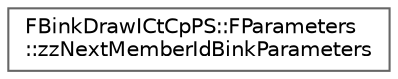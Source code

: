 digraph "Graphical Class Hierarchy"
{
 // INTERACTIVE_SVG=YES
 // LATEX_PDF_SIZE
  bgcolor="transparent";
  edge [fontname=Helvetica,fontsize=10,labelfontname=Helvetica,labelfontsize=10];
  node [fontname=Helvetica,fontsize=10,shape=box,height=0.2,width=0.4];
  rankdir="LR";
  Node0 [id="Node000000",label="FBinkDrawICtCpPS::FParameters\l::zzNextMemberIdBinkParameters",height=0.2,width=0.4,color="grey40", fillcolor="white", style="filled",URL="$d0/d2e/structFBinkDrawICtCpPS_1_1FParameters_1_1zzNextMemberIdBinkParameters.html",tooltip=" "];
}
